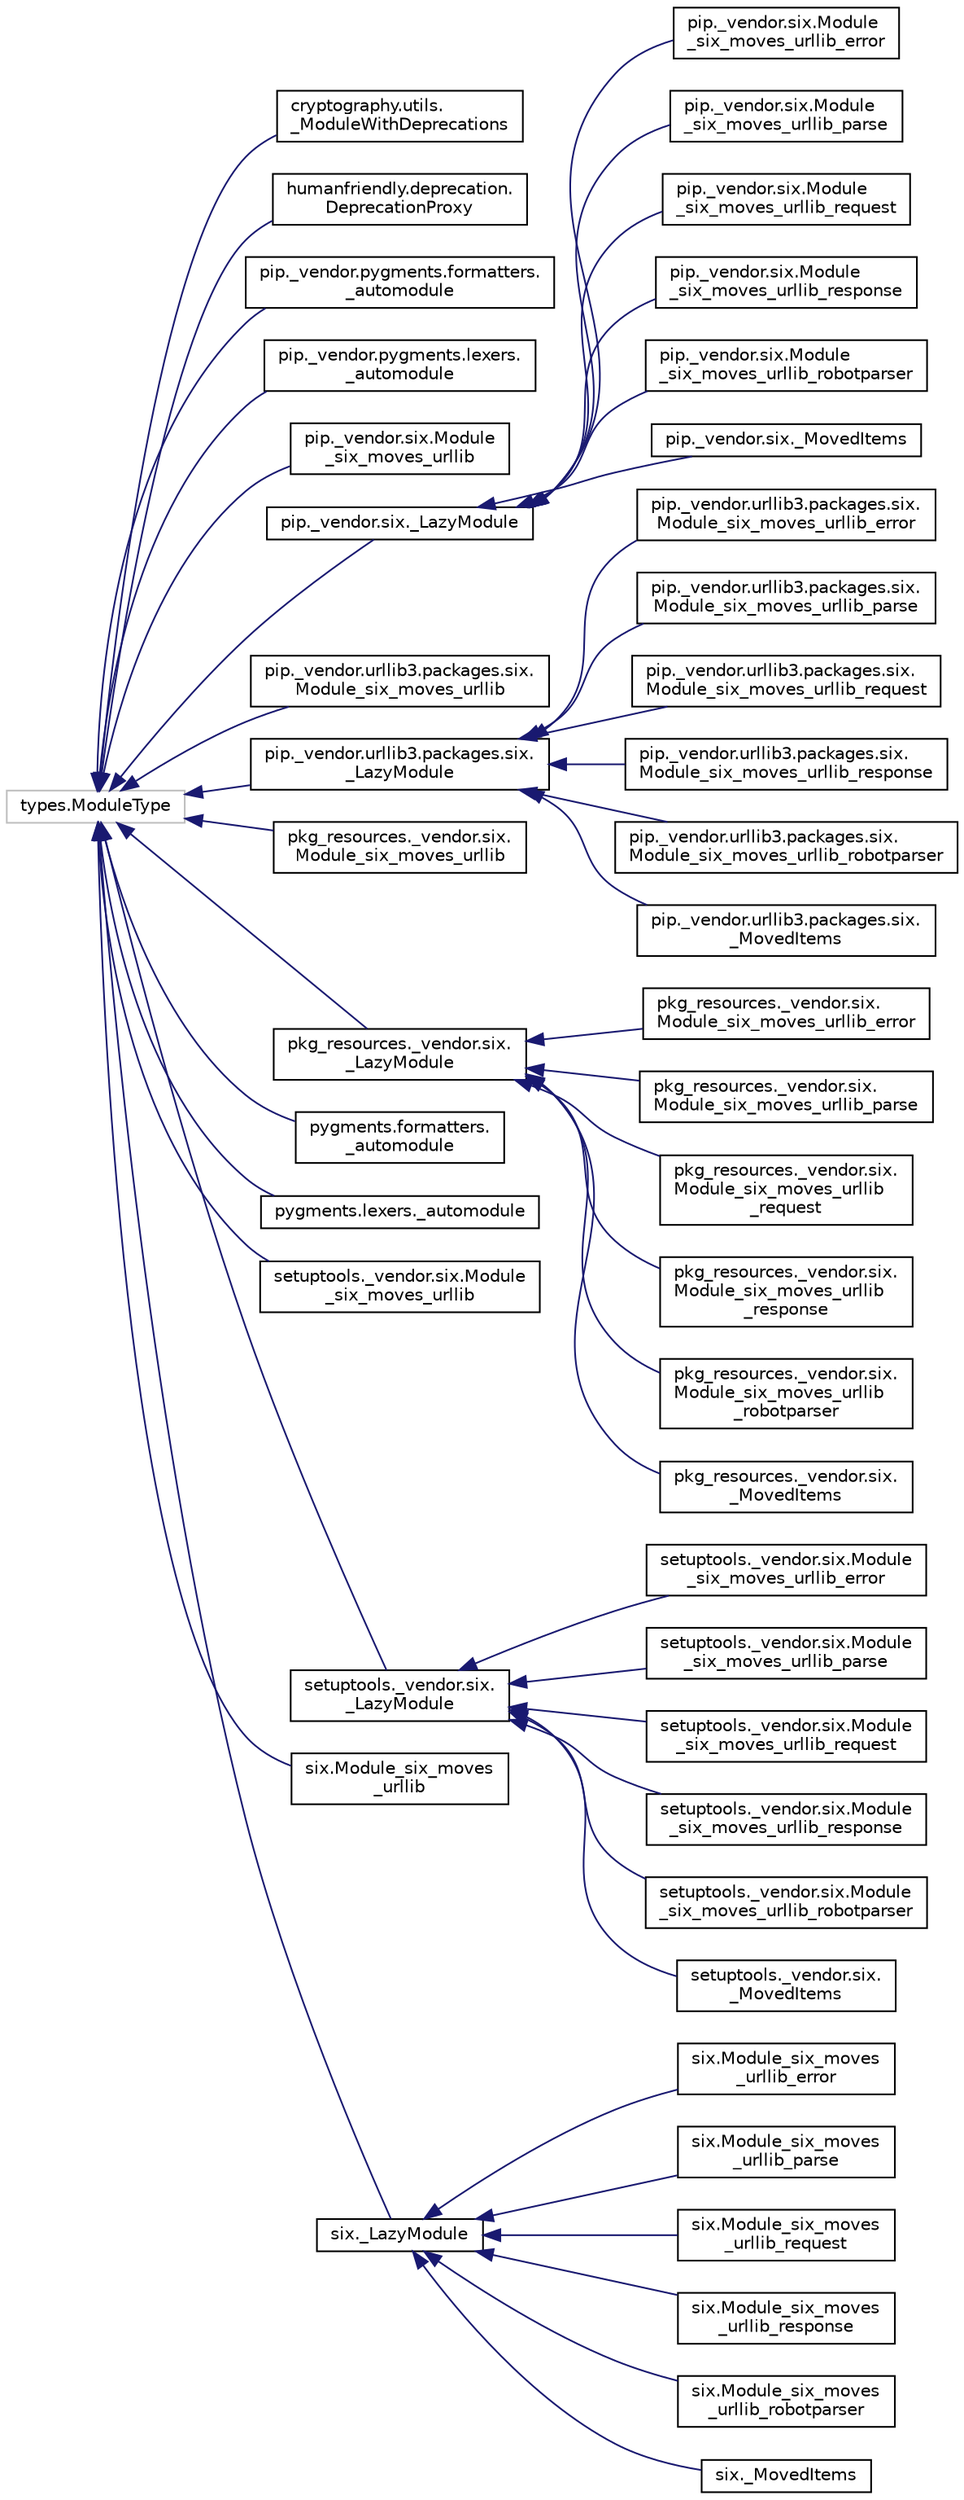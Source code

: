 digraph "Graphical Class Hierarchy"
{
 // LATEX_PDF_SIZE
  edge [fontname="Helvetica",fontsize="10",labelfontname="Helvetica",labelfontsize="10"];
  node [fontname="Helvetica",fontsize="10",shape=record];
  rankdir="LR";
  Node9338 [label="types.ModuleType",height=0.2,width=0.4,color="grey75", fillcolor="white", style="filled",tooltip=" "];
  Node9338 -> Node0 [dir="back",color="midnightblue",fontsize="10",style="solid",fontname="Helvetica"];
  Node0 [label="cryptography.utils.\l_ModuleWithDeprecations",height=0.2,width=0.4,color="black", fillcolor="white", style="filled",URL="$classcryptography_1_1utils_1_1__ModuleWithDeprecations.html",tooltip=" "];
  Node9338 -> Node9340 [dir="back",color="midnightblue",fontsize="10",style="solid",fontname="Helvetica"];
  Node9340 [label="humanfriendly.deprecation.\lDeprecationProxy",height=0.2,width=0.4,color="black", fillcolor="white", style="filled",URL="$classhumanfriendly_1_1deprecation_1_1DeprecationProxy.html",tooltip=" "];
  Node9338 -> Node9341 [dir="back",color="midnightblue",fontsize="10",style="solid",fontname="Helvetica"];
  Node9341 [label="pip._vendor.pygments.formatters.\l_automodule",height=0.2,width=0.4,color="black", fillcolor="white", style="filled",URL="$classpip_1_1__vendor_1_1pygments_1_1formatters_1_1__automodule.html",tooltip=" "];
  Node9338 -> Node9342 [dir="back",color="midnightblue",fontsize="10",style="solid",fontname="Helvetica"];
  Node9342 [label="pip._vendor.pygments.lexers.\l_automodule",height=0.2,width=0.4,color="black", fillcolor="white", style="filled",URL="$classpip_1_1__vendor_1_1pygments_1_1lexers_1_1__automodule.html",tooltip=" "];
  Node9338 -> Node9343 [dir="back",color="midnightblue",fontsize="10",style="solid",fontname="Helvetica"];
  Node9343 [label="pip._vendor.six.Module\l_six_moves_urllib",height=0.2,width=0.4,color="black", fillcolor="white", style="filled",URL="$classpip_1_1__vendor_1_1six_1_1Module__six__moves__urllib.html",tooltip=" "];
  Node9338 -> Node9344 [dir="back",color="midnightblue",fontsize="10",style="solid",fontname="Helvetica"];
  Node9344 [label="pip._vendor.six._LazyModule",height=0.2,width=0.4,color="black", fillcolor="white", style="filled",URL="$classpip_1_1__vendor_1_1six_1_1__LazyModule.html",tooltip=" "];
  Node9344 -> Node9345 [dir="back",color="midnightblue",fontsize="10",style="solid",fontname="Helvetica"];
  Node9345 [label="pip._vendor.six.Module\l_six_moves_urllib_error",height=0.2,width=0.4,color="black", fillcolor="white", style="filled",URL="$classpip_1_1__vendor_1_1six_1_1Module__six__moves__urllib__error.html",tooltip=" "];
  Node9344 -> Node9346 [dir="back",color="midnightblue",fontsize="10",style="solid",fontname="Helvetica"];
  Node9346 [label="pip._vendor.six.Module\l_six_moves_urllib_parse",height=0.2,width=0.4,color="black", fillcolor="white", style="filled",URL="$classpip_1_1__vendor_1_1six_1_1Module__six__moves__urllib__parse.html",tooltip=" "];
  Node9344 -> Node9347 [dir="back",color="midnightblue",fontsize="10",style="solid",fontname="Helvetica"];
  Node9347 [label="pip._vendor.six.Module\l_six_moves_urllib_request",height=0.2,width=0.4,color="black", fillcolor="white", style="filled",URL="$classpip_1_1__vendor_1_1six_1_1Module__six__moves__urllib__request.html",tooltip=" "];
  Node9344 -> Node9348 [dir="back",color="midnightblue",fontsize="10",style="solid",fontname="Helvetica"];
  Node9348 [label="pip._vendor.six.Module\l_six_moves_urllib_response",height=0.2,width=0.4,color="black", fillcolor="white", style="filled",URL="$classpip_1_1__vendor_1_1six_1_1Module__six__moves__urllib__response.html",tooltip=" "];
  Node9344 -> Node9349 [dir="back",color="midnightblue",fontsize="10",style="solid",fontname="Helvetica"];
  Node9349 [label="pip._vendor.six.Module\l_six_moves_urllib_robotparser",height=0.2,width=0.4,color="black", fillcolor="white", style="filled",URL="$classpip_1_1__vendor_1_1six_1_1Module__six__moves__urllib__robotparser.html",tooltip=" "];
  Node9344 -> Node9350 [dir="back",color="midnightblue",fontsize="10",style="solid",fontname="Helvetica"];
  Node9350 [label="pip._vendor.six._MovedItems",height=0.2,width=0.4,color="black", fillcolor="white", style="filled",URL="$classpip_1_1__vendor_1_1six_1_1__MovedItems.html",tooltip=" "];
  Node9338 -> Node9351 [dir="back",color="midnightblue",fontsize="10",style="solid",fontname="Helvetica"];
  Node9351 [label="pip._vendor.urllib3.packages.six.\lModule_six_moves_urllib",height=0.2,width=0.4,color="black", fillcolor="white", style="filled",URL="$classpip_1_1__vendor_1_1urllib3_1_1packages_1_1six_1_1Module__six__moves__urllib.html",tooltip=" "];
  Node9338 -> Node9352 [dir="back",color="midnightblue",fontsize="10",style="solid",fontname="Helvetica"];
  Node9352 [label="pip._vendor.urllib3.packages.six.\l_LazyModule",height=0.2,width=0.4,color="black", fillcolor="white", style="filled",URL="$classpip_1_1__vendor_1_1urllib3_1_1packages_1_1six_1_1__LazyModule.html",tooltip=" "];
  Node9352 -> Node9353 [dir="back",color="midnightblue",fontsize="10",style="solid",fontname="Helvetica"];
  Node9353 [label="pip._vendor.urllib3.packages.six.\lModule_six_moves_urllib_error",height=0.2,width=0.4,color="black", fillcolor="white", style="filled",URL="$classpip_1_1__vendor_1_1urllib3_1_1packages_1_1six_1_1Module__six__moves__urllib__error.html",tooltip=" "];
  Node9352 -> Node9354 [dir="back",color="midnightblue",fontsize="10",style="solid",fontname="Helvetica"];
  Node9354 [label="pip._vendor.urllib3.packages.six.\lModule_six_moves_urllib_parse",height=0.2,width=0.4,color="black", fillcolor="white", style="filled",URL="$classpip_1_1__vendor_1_1urllib3_1_1packages_1_1six_1_1Module__six__moves__urllib__parse.html",tooltip=" "];
  Node9352 -> Node9355 [dir="back",color="midnightblue",fontsize="10",style="solid",fontname="Helvetica"];
  Node9355 [label="pip._vendor.urllib3.packages.six.\lModule_six_moves_urllib_request",height=0.2,width=0.4,color="black", fillcolor="white", style="filled",URL="$classpip_1_1__vendor_1_1urllib3_1_1packages_1_1six_1_1Module__six__moves__urllib__request.html",tooltip=" "];
  Node9352 -> Node9356 [dir="back",color="midnightblue",fontsize="10",style="solid",fontname="Helvetica"];
  Node9356 [label="pip._vendor.urllib3.packages.six.\lModule_six_moves_urllib_response",height=0.2,width=0.4,color="black", fillcolor="white", style="filled",URL="$classpip_1_1__vendor_1_1urllib3_1_1packages_1_1six_1_1Module__six__moves__urllib__response.html",tooltip=" "];
  Node9352 -> Node9357 [dir="back",color="midnightblue",fontsize="10",style="solid",fontname="Helvetica"];
  Node9357 [label="pip._vendor.urllib3.packages.six.\lModule_six_moves_urllib_robotparser",height=0.2,width=0.4,color="black", fillcolor="white", style="filled",URL="$classpip_1_1__vendor_1_1urllib3_1_1packages_1_1six_1_1Module__six__moves__urllib__robotparser.html",tooltip=" "];
  Node9352 -> Node9358 [dir="back",color="midnightblue",fontsize="10",style="solid",fontname="Helvetica"];
  Node9358 [label="pip._vendor.urllib3.packages.six.\l_MovedItems",height=0.2,width=0.4,color="black", fillcolor="white", style="filled",URL="$classpip_1_1__vendor_1_1urllib3_1_1packages_1_1six_1_1__MovedItems.html",tooltip=" "];
  Node9338 -> Node9359 [dir="back",color="midnightblue",fontsize="10",style="solid",fontname="Helvetica"];
  Node9359 [label="pkg_resources._vendor.six.\lModule_six_moves_urllib",height=0.2,width=0.4,color="black", fillcolor="white", style="filled",URL="$classpkg__resources_1_1__vendor_1_1six_1_1Module__six__moves__urllib.html",tooltip=" "];
  Node9338 -> Node9360 [dir="back",color="midnightblue",fontsize="10",style="solid",fontname="Helvetica"];
  Node9360 [label="pkg_resources._vendor.six.\l_LazyModule",height=0.2,width=0.4,color="black", fillcolor="white", style="filled",URL="$classpkg__resources_1_1__vendor_1_1six_1_1__LazyModule.html",tooltip=" "];
  Node9360 -> Node9361 [dir="back",color="midnightblue",fontsize="10",style="solid",fontname="Helvetica"];
  Node9361 [label="pkg_resources._vendor.six.\lModule_six_moves_urllib_error",height=0.2,width=0.4,color="black", fillcolor="white", style="filled",URL="$classpkg__resources_1_1__vendor_1_1six_1_1Module__six__moves__urllib__error.html",tooltip=" "];
  Node9360 -> Node9362 [dir="back",color="midnightblue",fontsize="10",style="solid",fontname="Helvetica"];
  Node9362 [label="pkg_resources._vendor.six.\lModule_six_moves_urllib_parse",height=0.2,width=0.4,color="black", fillcolor="white", style="filled",URL="$classpkg__resources_1_1__vendor_1_1six_1_1Module__six__moves__urllib__parse.html",tooltip=" "];
  Node9360 -> Node9363 [dir="back",color="midnightblue",fontsize="10",style="solid",fontname="Helvetica"];
  Node9363 [label="pkg_resources._vendor.six.\lModule_six_moves_urllib\l_request",height=0.2,width=0.4,color="black", fillcolor="white", style="filled",URL="$classpkg__resources_1_1__vendor_1_1six_1_1Module__six__moves__urllib__request.html",tooltip=" "];
  Node9360 -> Node9364 [dir="back",color="midnightblue",fontsize="10",style="solid",fontname="Helvetica"];
  Node9364 [label="pkg_resources._vendor.six.\lModule_six_moves_urllib\l_response",height=0.2,width=0.4,color="black", fillcolor="white", style="filled",URL="$classpkg__resources_1_1__vendor_1_1six_1_1Module__six__moves__urllib__response.html",tooltip=" "];
  Node9360 -> Node9365 [dir="back",color="midnightblue",fontsize="10",style="solid",fontname="Helvetica"];
  Node9365 [label="pkg_resources._vendor.six.\lModule_six_moves_urllib\l_robotparser",height=0.2,width=0.4,color="black", fillcolor="white", style="filled",URL="$classpkg__resources_1_1__vendor_1_1six_1_1Module__six__moves__urllib__robotparser.html",tooltip=" "];
  Node9360 -> Node9366 [dir="back",color="midnightblue",fontsize="10",style="solid",fontname="Helvetica"];
  Node9366 [label="pkg_resources._vendor.six.\l_MovedItems",height=0.2,width=0.4,color="black", fillcolor="white", style="filled",URL="$classpkg__resources_1_1__vendor_1_1six_1_1__MovedItems.html",tooltip=" "];
  Node9338 -> Node9367 [dir="back",color="midnightblue",fontsize="10",style="solid",fontname="Helvetica"];
  Node9367 [label="pygments.formatters.\l_automodule",height=0.2,width=0.4,color="black", fillcolor="white", style="filled",URL="$classpygments_1_1formatters_1_1__automodule.html",tooltip=" "];
  Node9338 -> Node9368 [dir="back",color="midnightblue",fontsize="10",style="solid",fontname="Helvetica"];
  Node9368 [label="pygments.lexers._automodule",height=0.2,width=0.4,color="black", fillcolor="white", style="filled",URL="$classpygments_1_1lexers_1_1__automodule.html",tooltip=" "];
  Node9338 -> Node9369 [dir="back",color="midnightblue",fontsize="10",style="solid",fontname="Helvetica"];
  Node9369 [label="setuptools._vendor.six.Module\l_six_moves_urllib",height=0.2,width=0.4,color="black", fillcolor="white", style="filled",URL="$classsetuptools_1_1__vendor_1_1six_1_1Module__six__moves__urllib.html",tooltip=" "];
  Node9338 -> Node9370 [dir="back",color="midnightblue",fontsize="10",style="solid",fontname="Helvetica"];
  Node9370 [label="setuptools._vendor.six.\l_LazyModule",height=0.2,width=0.4,color="black", fillcolor="white", style="filled",URL="$classsetuptools_1_1__vendor_1_1six_1_1__LazyModule.html",tooltip=" "];
  Node9370 -> Node9371 [dir="back",color="midnightblue",fontsize="10",style="solid",fontname="Helvetica"];
  Node9371 [label="setuptools._vendor.six.Module\l_six_moves_urllib_error",height=0.2,width=0.4,color="black", fillcolor="white", style="filled",URL="$classsetuptools_1_1__vendor_1_1six_1_1Module__six__moves__urllib__error.html",tooltip=" "];
  Node9370 -> Node9372 [dir="back",color="midnightblue",fontsize="10",style="solid",fontname="Helvetica"];
  Node9372 [label="setuptools._vendor.six.Module\l_six_moves_urllib_parse",height=0.2,width=0.4,color="black", fillcolor="white", style="filled",URL="$classsetuptools_1_1__vendor_1_1six_1_1Module__six__moves__urllib__parse.html",tooltip=" "];
  Node9370 -> Node9373 [dir="back",color="midnightblue",fontsize="10",style="solid",fontname="Helvetica"];
  Node9373 [label="setuptools._vendor.six.Module\l_six_moves_urllib_request",height=0.2,width=0.4,color="black", fillcolor="white", style="filled",URL="$classsetuptools_1_1__vendor_1_1six_1_1Module__six__moves__urllib__request.html",tooltip=" "];
  Node9370 -> Node9374 [dir="back",color="midnightblue",fontsize="10",style="solid",fontname="Helvetica"];
  Node9374 [label="setuptools._vendor.six.Module\l_six_moves_urllib_response",height=0.2,width=0.4,color="black", fillcolor="white", style="filled",URL="$classsetuptools_1_1__vendor_1_1six_1_1Module__six__moves__urllib__response.html",tooltip=" "];
  Node9370 -> Node9375 [dir="back",color="midnightblue",fontsize="10",style="solid",fontname="Helvetica"];
  Node9375 [label="setuptools._vendor.six.Module\l_six_moves_urllib_robotparser",height=0.2,width=0.4,color="black", fillcolor="white", style="filled",URL="$classsetuptools_1_1__vendor_1_1six_1_1Module__six__moves__urllib__robotparser.html",tooltip=" "];
  Node9370 -> Node9376 [dir="back",color="midnightblue",fontsize="10",style="solid",fontname="Helvetica"];
  Node9376 [label="setuptools._vendor.six.\l_MovedItems",height=0.2,width=0.4,color="black", fillcolor="white", style="filled",URL="$classsetuptools_1_1__vendor_1_1six_1_1__MovedItems.html",tooltip=" "];
  Node9338 -> Node9377 [dir="back",color="midnightblue",fontsize="10",style="solid",fontname="Helvetica"];
  Node9377 [label="six.Module_six_moves\l_urllib",height=0.2,width=0.4,color="black", fillcolor="white", style="filled",URL="$classsix_1_1Module__six__moves__urllib.html",tooltip=" "];
  Node9338 -> Node9378 [dir="back",color="midnightblue",fontsize="10",style="solid",fontname="Helvetica"];
  Node9378 [label="six._LazyModule",height=0.2,width=0.4,color="black", fillcolor="white", style="filled",URL="$classsix_1_1__LazyModule.html",tooltip=" "];
  Node9378 -> Node9379 [dir="back",color="midnightblue",fontsize="10",style="solid",fontname="Helvetica"];
  Node9379 [label="six.Module_six_moves\l_urllib_error",height=0.2,width=0.4,color="black", fillcolor="white", style="filled",URL="$classsix_1_1Module__six__moves__urllib__error.html",tooltip=" "];
  Node9378 -> Node9380 [dir="back",color="midnightblue",fontsize="10",style="solid",fontname="Helvetica"];
  Node9380 [label="six.Module_six_moves\l_urllib_parse",height=0.2,width=0.4,color="black", fillcolor="white", style="filled",URL="$classsix_1_1Module__six__moves__urllib__parse.html",tooltip=" "];
  Node9378 -> Node9381 [dir="back",color="midnightblue",fontsize="10",style="solid",fontname="Helvetica"];
  Node9381 [label="six.Module_six_moves\l_urllib_request",height=0.2,width=0.4,color="black", fillcolor="white", style="filled",URL="$classsix_1_1Module__six__moves__urllib__request.html",tooltip=" "];
  Node9378 -> Node9382 [dir="back",color="midnightblue",fontsize="10",style="solid",fontname="Helvetica"];
  Node9382 [label="six.Module_six_moves\l_urllib_response",height=0.2,width=0.4,color="black", fillcolor="white", style="filled",URL="$classsix_1_1Module__six__moves__urllib__response.html",tooltip=" "];
  Node9378 -> Node9383 [dir="back",color="midnightblue",fontsize="10",style="solid",fontname="Helvetica"];
  Node9383 [label="six.Module_six_moves\l_urllib_robotparser",height=0.2,width=0.4,color="black", fillcolor="white", style="filled",URL="$classsix_1_1Module__six__moves__urllib__robotparser.html",tooltip=" "];
  Node9378 -> Node9384 [dir="back",color="midnightblue",fontsize="10",style="solid",fontname="Helvetica"];
  Node9384 [label="six._MovedItems",height=0.2,width=0.4,color="black", fillcolor="white", style="filled",URL="$classsix_1_1__MovedItems.html",tooltip=" "];
}
